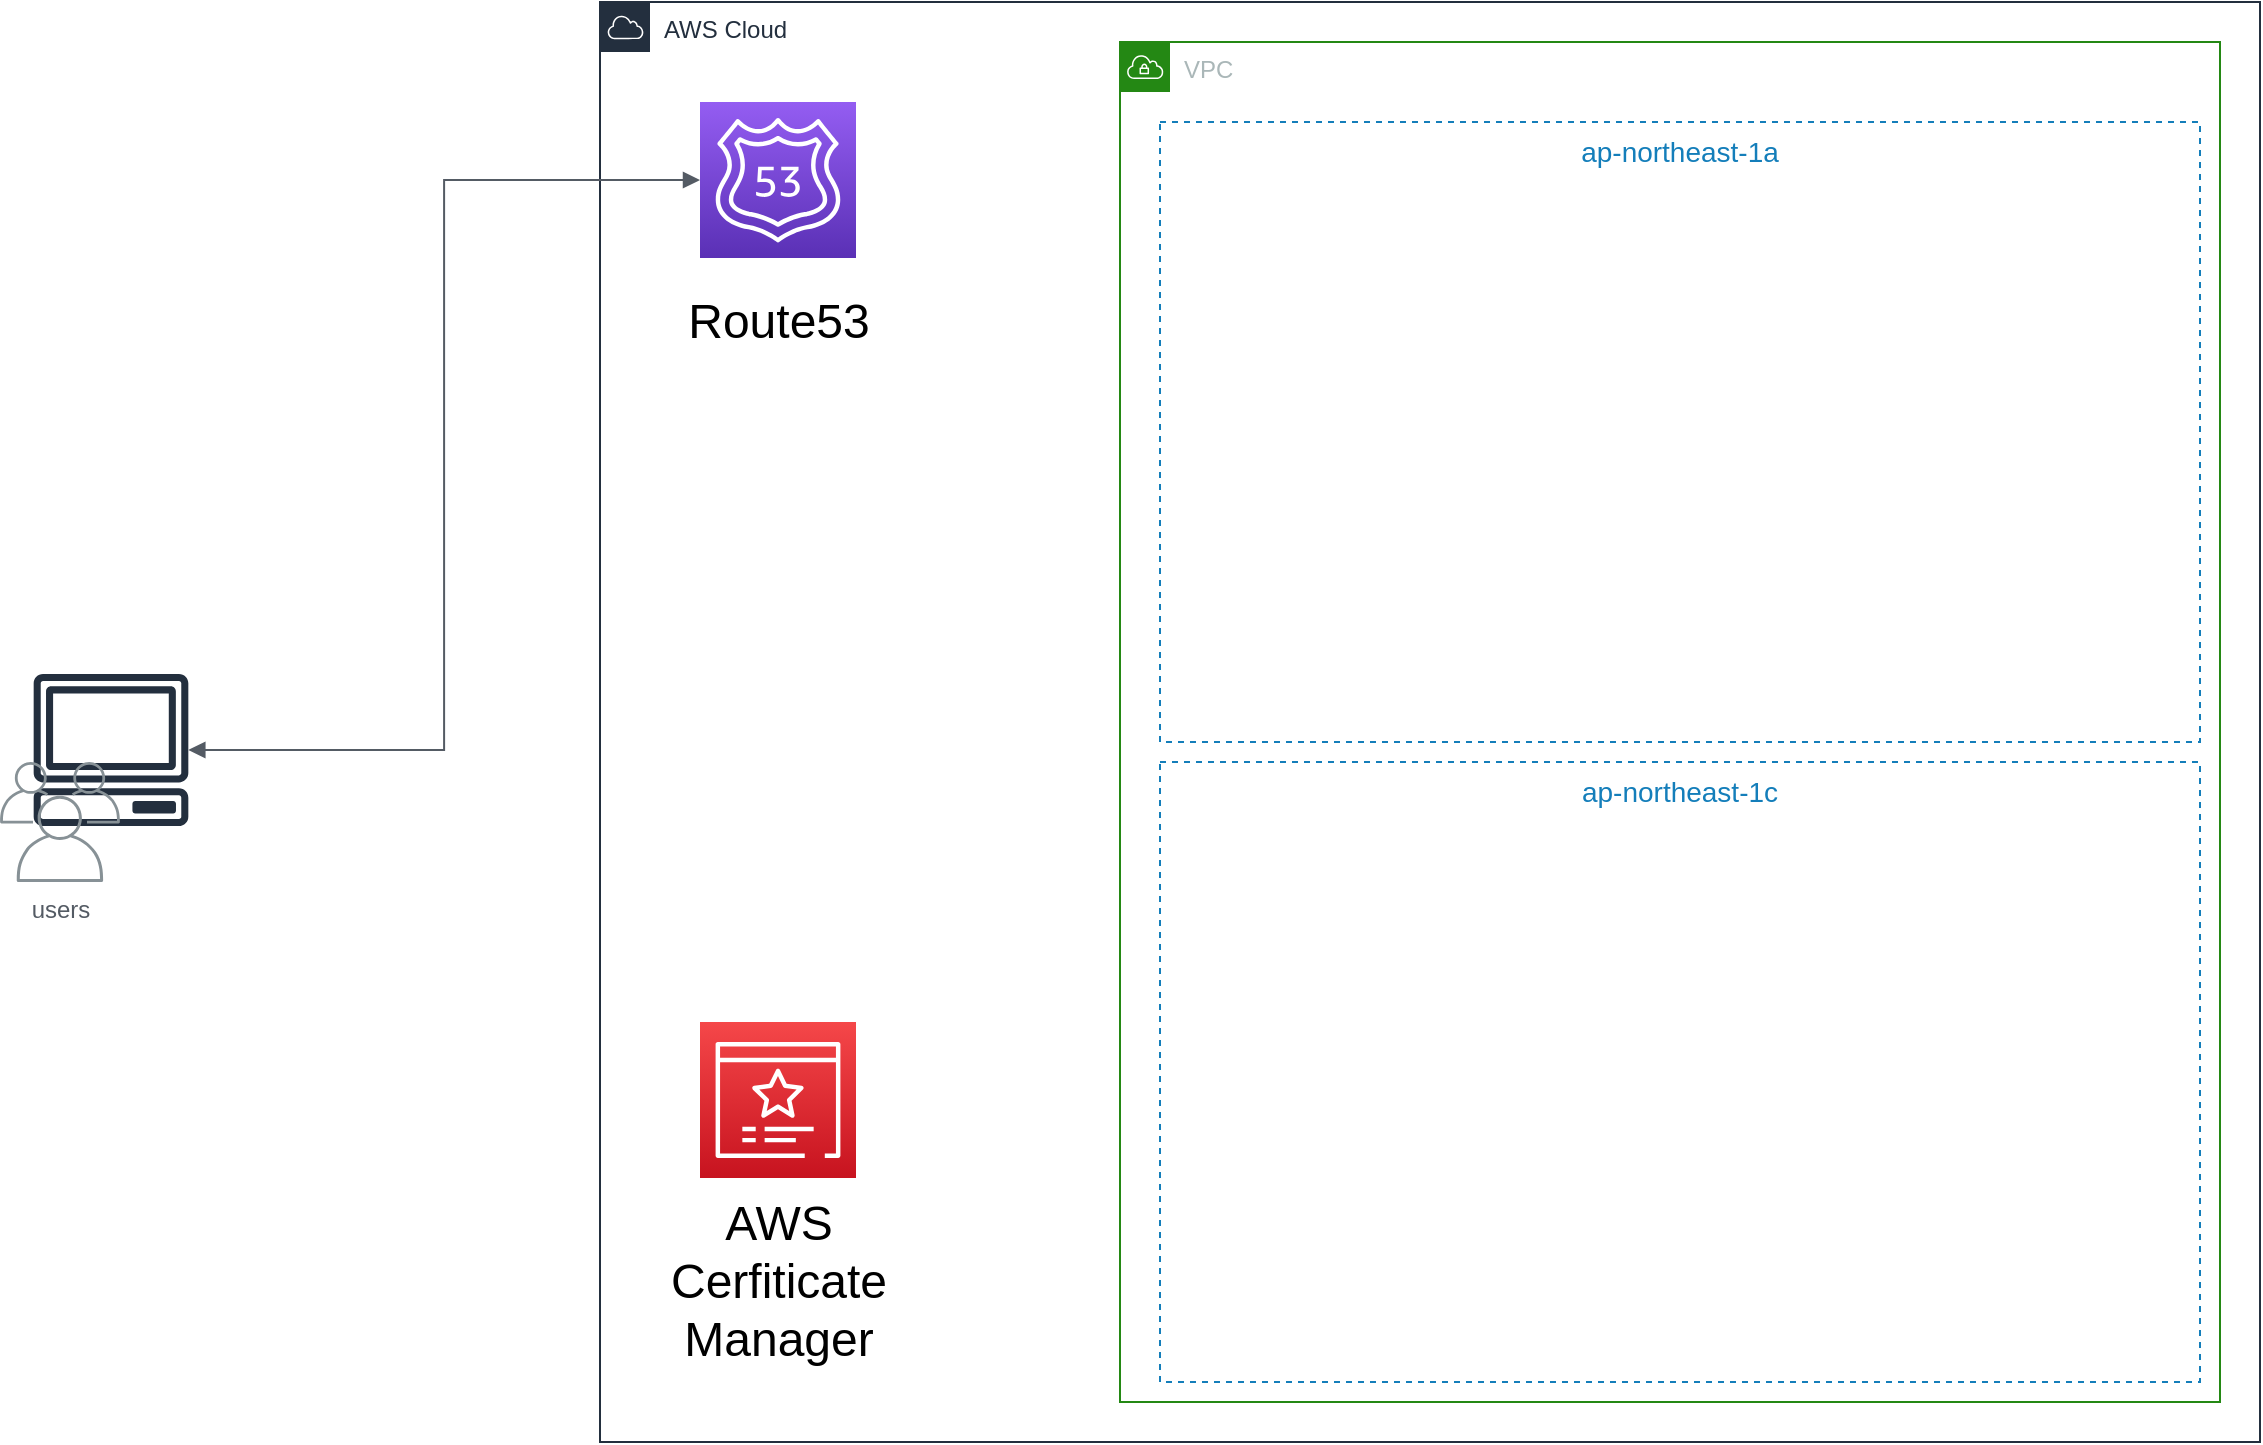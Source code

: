 <mxfile version="14.8.4" type="github">
  <diagram id="Ht1M8jgEwFfnCIfOTk4-" name="Page-1">
    <mxGraphModel dx="1261" dy="704" grid="1" gridSize="10" guides="1" tooltips="1" connect="1" arrows="1" fold="1" page="1" pageScale="1" pageWidth="1169" pageHeight="827" math="0" shadow="0">
      <root>
        <mxCell id="0" />
        <mxCell id="1" parent="0" />
        <mxCell id="PU_o0Ppcd1tU-wXAbMdE-2" value="AWS Cloud" style="points=[[0,0],[0.25,0],[0.5,0],[0.75,0],[1,0],[1,0.25],[1,0.5],[1,0.75],[1,1],[0.75,1],[0.5,1],[0.25,1],[0,1],[0,0.75],[0,0.5],[0,0.25]];outlineConnect=0;gradientColor=none;html=1;whiteSpace=wrap;fontSize=12;fontStyle=0;shape=mxgraph.aws4.group;grIcon=mxgraph.aws4.group_aws_cloud;strokeColor=#232F3E;fillColor=none;verticalAlign=top;align=left;spacingLeft=30;fontColor=#232F3E;dashed=0;" vertex="1" parent="1">
          <mxGeometry x="310" y="40" width="830" height="720" as="geometry" />
        </mxCell>
        <mxCell id="PU_o0Ppcd1tU-wXAbMdE-3" value="" style="outlineConnect=0;fontColor=#232F3E;gradientColor=none;fillColor=#232F3E;strokeColor=none;dashed=0;verticalLabelPosition=bottom;verticalAlign=top;align=center;html=1;fontSize=12;fontStyle=0;aspect=fixed;pointerEvents=1;shape=mxgraph.aws4.client;" vertex="1" parent="1">
          <mxGeometry x="26.5" y="376" width="78" height="76" as="geometry" />
        </mxCell>
        <mxCell id="PU_o0Ppcd1tU-wXAbMdE-7" value="" style="points=[[0,0,0],[0.25,0,0],[0.5,0,0],[0.75,0,0],[1,0,0],[0,1,0],[0.25,1,0],[0.5,1,0],[0.75,1,0],[1,1,0],[0,0.25,0],[0,0.5,0],[0,0.75,0],[1,0.25,0],[1,0.5,0],[1,0.75,0]];outlineConnect=0;fontColor=#232F3E;gradientColor=#945DF2;gradientDirection=north;fillColor=#5A30B5;strokeColor=#ffffff;dashed=0;verticalLabelPosition=bottom;verticalAlign=top;align=center;html=1;fontSize=12;fontStyle=0;aspect=fixed;shape=mxgraph.aws4.resourceIcon;resIcon=mxgraph.aws4.route_53;" vertex="1" parent="1">
          <mxGeometry x="360" y="90" width="78" height="78" as="geometry" />
        </mxCell>
        <mxCell id="PU_o0Ppcd1tU-wXAbMdE-8" value="&lt;font style=&quot;vertical-align: inherit&quot;&gt;&lt;font style=&quot;vertical-align: inherit ; font-size: 24px&quot;&gt;Route53&lt;br&gt;&lt;/font&gt;&lt;/font&gt;" style="text;html=1;strokeColor=none;fillColor=none;align=center;verticalAlign=middle;whiteSpace=wrap;rounded=0;" vertex="1" parent="1">
          <mxGeometry x="363.5" y="180" width="71" height="40" as="geometry" />
        </mxCell>
        <mxCell id="PU_o0Ppcd1tU-wXAbMdE-9" value="" style="points=[[0,0,0],[0.25,0,0],[0.5,0,0],[0.75,0,0],[1,0,0],[0,1,0],[0.25,1,0],[0.5,1,0],[0.75,1,0],[1,1,0],[0,0.25,0],[0,0.5,0],[0,0.75,0],[1,0.25,0],[1,0.5,0],[1,0.75,0]];outlineConnect=0;fontColor=#232F3E;gradientColor=#F54749;gradientDirection=north;fillColor=#C7131F;strokeColor=#ffffff;dashed=0;verticalLabelPosition=bottom;verticalAlign=top;align=center;html=1;fontSize=12;fontStyle=0;aspect=fixed;shape=mxgraph.aws4.resourceIcon;resIcon=mxgraph.aws4.certificate_manager_3;" vertex="1" parent="1">
          <mxGeometry x="360" y="550" width="78" height="78" as="geometry" />
        </mxCell>
        <mxCell id="PU_o0Ppcd1tU-wXAbMdE-10" value="&lt;font style=&quot;vertical-align: inherit&quot;&gt;&lt;font style=&quot;vertical-align: inherit ; font-size: 24px&quot;&gt;AWS&lt;br&gt;Cerfiticate&lt;br&gt;Manager&lt;br&gt;&lt;/font&gt;&lt;/font&gt;" style="text;html=1;strokeColor=none;fillColor=none;align=center;verticalAlign=middle;whiteSpace=wrap;rounded=0;" vertex="1" parent="1">
          <mxGeometry x="363.5" y="660" width="71" height="40" as="geometry" />
        </mxCell>
        <mxCell id="PU_o0Ppcd1tU-wXAbMdE-11" value="" style="edgeStyle=orthogonalEdgeStyle;html=1;endArrow=block;elbow=vertical;startArrow=block;startFill=1;endFill=1;strokeColor=#545B64;rounded=0;entryX=0;entryY=0.5;entryDx=0;entryDy=0;entryPerimeter=0;" edge="1" parent="1" source="PU_o0Ppcd1tU-wXAbMdE-3" target="PU_o0Ppcd1tU-wXAbMdE-7">
          <mxGeometry width="100" relative="1" as="geometry">
            <mxPoint x="140" y="370" as="sourcePoint" />
            <mxPoint x="300" y="290" as="targetPoint" />
          </mxGeometry>
        </mxCell>
        <mxCell id="PU_o0Ppcd1tU-wXAbMdE-12" value="VPC" style="points=[[0,0],[0.25,0],[0.5,0],[0.75,0],[1,0],[1,0.25],[1,0.5],[1,0.75],[1,1],[0.75,1],[0.5,1],[0.25,1],[0,1],[0,0.75],[0,0.5],[0,0.25]];outlineConnect=0;gradientColor=none;html=1;whiteSpace=wrap;fontSize=12;fontStyle=0;shape=mxgraph.aws4.group;grIcon=mxgraph.aws4.group_vpc;strokeColor=#248814;fillColor=none;verticalAlign=top;align=left;spacingLeft=30;fontColor=#AAB7B8;dashed=0;" vertex="1" parent="1">
          <mxGeometry x="570" y="60" width="550" height="680" as="geometry" />
        </mxCell>
        <mxCell id="PU_o0Ppcd1tU-wXAbMdE-13" value="ap-northeast-1a" style="fillColor=none;strokeColor=#147EBA;dashed=1;verticalAlign=top;fontStyle=0;fontColor=#147EBA;fontSize=14;" vertex="1" parent="1">
          <mxGeometry x="590" y="100" width="520" height="310" as="geometry" />
        </mxCell>
        <mxCell id="PU_o0Ppcd1tU-wXAbMdE-14" value="ap-northeast-1c" style="fillColor=none;strokeColor=#147EBA;dashed=1;verticalAlign=top;fontStyle=0;fontColor=#147EBA;fontSize=14;" vertex="1" parent="1">
          <mxGeometry x="590" y="420" width="520" height="310" as="geometry" />
        </mxCell>
        <mxCell id="PU_o0Ppcd1tU-wXAbMdE-16" value="users" style="outlineConnect=0;gradientColor=none;fontColor=#545B64;strokeColor=none;fillColor=#879196;dashed=0;verticalLabelPosition=bottom;verticalAlign=top;align=center;html=1;fontSize=12;fontStyle=0;aspect=fixed;shape=mxgraph.aws4.illustration_users;pointerEvents=1" vertex="1" parent="1">
          <mxGeometry x="10" y="420" width="60" height="60" as="geometry" />
        </mxCell>
      </root>
    </mxGraphModel>
  </diagram>
</mxfile>
